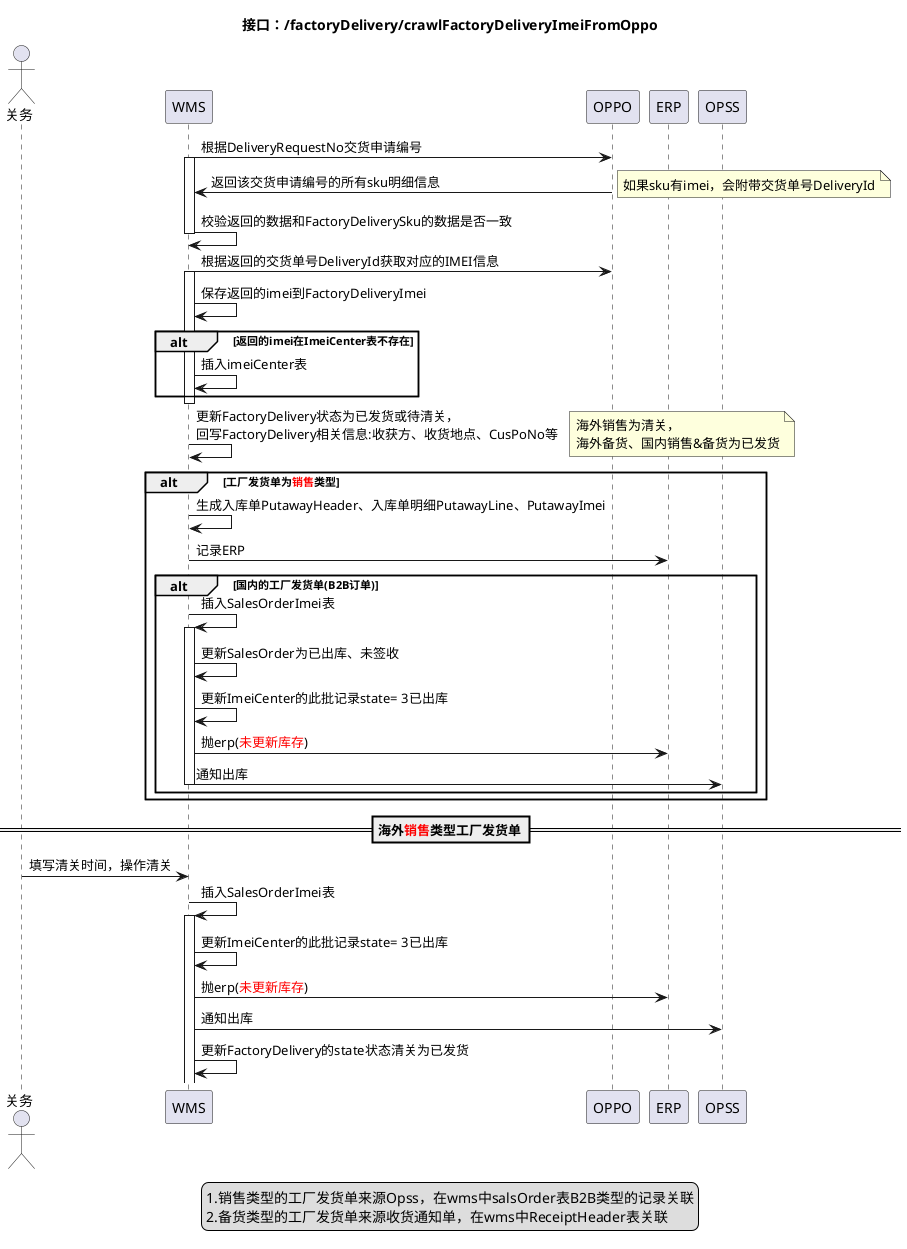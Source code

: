 @startuml

title 接口：/factoryDelivery/crawlFactoryDeliveryImeiFromOppo

actor 关务 as somebody

WMS -> OPPO:根据DeliveryRequestNo交货申请编号
activate WMS
OPPO -> WMS:返回该交货申请编号的所有sku明细信息
note right
如果sku有imei，会附带交货单号DeliveryId
end note
WMS -> WMS:校验返回的数据和FactoryDeliverySku的数据是否一致

deactivate WMS


WMS -> OPPO:根据返回的交货单号DeliveryId获取对应的IMEI信息
activate WMS
WMS -> WMS:保存返回的imei到FactoryDeliveryImei
alt 返回的imei在ImeiCenter表不存在
WMS->WMS:插入imeiCenter表
end
deactivate WMS

WMS -> WMS:更新FactoryDelivery状态为已发货或待清关，\n回写FactoryDelivery相关信息:收获方、收货地点、CusPoNo等
note right
海外销售为清关，
海外备货、国内销售&备货为已发货
end note
alt 工厂发货单为<font color=red>销售</font>类型
   WMS -> WMS:生成入库单PutawayHeader、入库单明细PutawayLine、PutawayImei
   WMS -> ERP:记录ERP
   alt 国内的工厂发货单(B2B订单)
        WMS -> WMS:插入SalesOrderImei表
        activate WMS
        WMS -> WMS:更新SalesOrder为已出库、未签收
        WMS -> WMS:更新ImeiCenter的此批记录state= 3已出库
        WMS -> ERP:抛erp(<font color=red>未更新库存</font>)
        WMS -> OPSS:通知出库
        deactivate WMS
   end
end
==海外<font color=red>销售</font>类型工厂发货单==
somebody -> WMS:填写清关时间，操作清关
WMS -> WMS:插入SalesOrderImei表
activate WMS
WMS -> WMS:更新ImeiCenter的此批记录state= 3已出库
WMS -> ERP:抛erp(<font color=red>未更新库存</font>)
WMS -> OPSS:通知出库
WMS -> WMS:更新FactoryDelivery的state状态清关为已发货
deactivate somebody

legend center
1.销售类型的工厂发货单来源Opss，在wms中salsOrder表B2B类型的记录关联
2.备货类型的工厂发货单来源收货通知单，在wms中ReceiptHeader表关联
end legend
@enduml